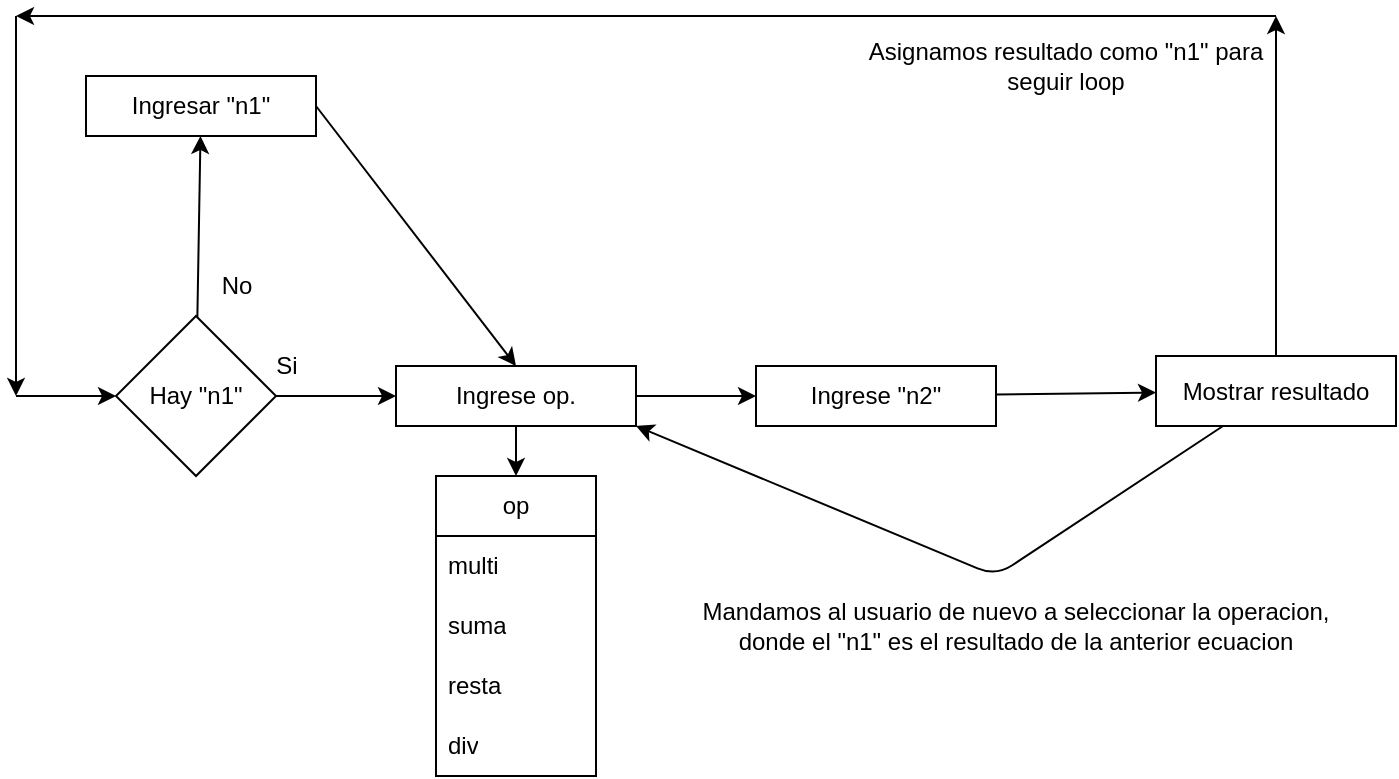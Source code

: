 <mxfile>
    <diagram id="KkR4nWpyv2CHygqw8YhN" name="Page-1">
        <mxGraphModel dx="902" dy="480" grid="1" gridSize="10" guides="1" tooltips="1" connect="1" arrows="1" fold="1" page="1" pageScale="1" pageWidth="850" pageHeight="1100" math="0" shadow="0">
            <root>
                <mxCell id="0"/>
                <mxCell id="1" parent="0"/>
                <mxCell id="4" value="" style="edgeStyle=none;html=1;" edge="1" parent="1" source="2" target="3">
                    <mxGeometry relative="1" as="geometry"/>
                </mxCell>
                <mxCell id="7" value="" style="edgeStyle=none;html=1;" edge="1" parent="1" source="2" target="6">
                    <mxGeometry relative="1" as="geometry"/>
                </mxCell>
                <mxCell id="2" value="Hay &quot;n1&quot;" style="rhombus;whiteSpace=wrap;html=1;" vertex="1" parent="1">
                    <mxGeometry x="60" y="170" width="80" height="80" as="geometry"/>
                </mxCell>
                <mxCell id="30" style="edgeStyle=none;html=1;entryX=0.5;entryY=0;entryDx=0;entryDy=0;exitX=1;exitY=0.5;exitDx=0;exitDy=0;" edge="1" parent="1" source="3" target="6">
                    <mxGeometry relative="1" as="geometry"/>
                </mxCell>
                <mxCell id="3" value="Ingresar &quot;n1&quot;" style="whiteSpace=wrap;html=1;" vertex="1" parent="1">
                    <mxGeometry x="45" y="50" width="115" height="30" as="geometry"/>
                </mxCell>
                <mxCell id="5" value="No" style="text;html=1;align=center;verticalAlign=middle;resizable=0;points=[];autosize=1;strokeColor=none;fillColor=none;" vertex="1" parent="1">
                    <mxGeometry x="100" y="140" width="40" height="30" as="geometry"/>
                </mxCell>
                <mxCell id="10" value="" style="edgeStyle=none;html=1;entryX=0.5;entryY=0;entryDx=0;entryDy=0;" edge="1" parent="1" source="6">
                    <mxGeometry relative="1" as="geometry">
                        <mxPoint x="260" y="250" as="targetPoint"/>
                    </mxGeometry>
                </mxCell>
                <mxCell id="19" value="" style="edgeStyle=none;html=1;" edge="1" parent="1" source="6" target="18">
                    <mxGeometry relative="1" as="geometry"/>
                </mxCell>
                <mxCell id="6" value="Ingrese op." style="whiteSpace=wrap;html=1;" vertex="1" parent="1">
                    <mxGeometry x="200" y="195" width="120" height="30" as="geometry"/>
                </mxCell>
                <mxCell id="8" value="Si" style="text;html=1;align=center;verticalAlign=middle;resizable=0;points=[];autosize=1;strokeColor=none;fillColor=none;" vertex="1" parent="1">
                    <mxGeometry x="130" y="180" width="30" height="30" as="geometry"/>
                </mxCell>
                <mxCell id="11" value="op" style="swimlane;fontStyle=0;childLayout=stackLayout;horizontal=1;startSize=30;horizontalStack=0;resizeParent=1;resizeParentMax=0;resizeLast=0;collapsible=1;marginBottom=0;whiteSpace=wrap;html=1;" vertex="1" parent="1">
                    <mxGeometry x="220" y="250" width="80" height="150" as="geometry">
                        <mxRectangle x="280" y="280" width="50" height="30" as="alternateBounds"/>
                    </mxGeometry>
                </mxCell>
                <mxCell id="17" value="multi" style="text;strokeColor=none;fillColor=none;align=left;verticalAlign=middle;spacingLeft=4;spacingRight=4;overflow=hidden;points=[[0,0.5],[1,0.5]];portConstraint=eastwest;rotatable=0;whiteSpace=wrap;html=1;" vertex="1" parent="11">
                    <mxGeometry y="30" width="80" height="30" as="geometry"/>
                </mxCell>
                <mxCell id="12" value="suma" style="text;strokeColor=none;fillColor=none;align=left;verticalAlign=middle;spacingLeft=4;spacingRight=4;overflow=hidden;points=[[0,0.5],[1,0.5]];portConstraint=eastwest;rotatable=0;whiteSpace=wrap;html=1;" vertex="1" parent="11">
                    <mxGeometry y="60" width="80" height="30" as="geometry"/>
                </mxCell>
                <mxCell id="13" value="resta" style="text;strokeColor=none;fillColor=none;align=left;verticalAlign=middle;spacingLeft=4;spacingRight=4;overflow=hidden;points=[[0,0.5],[1,0.5]];portConstraint=eastwest;rotatable=0;whiteSpace=wrap;html=1;" vertex="1" parent="11">
                    <mxGeometry y="90" width="80" height="30" as="geometry"/>
                </mxCell>
                <mxCell id="14" value="div" style="text;strokeColor=none;fillColor=none;align=left;verticalAlign=middle;spacingLeft=4;spacingRight=4;overflow=hidden;points=[[0,0.5],[1,0.5]];portConstraint=eastwest;rotatable=0;whiteSpace=wrap;html=1;" vertex="1" parent="11">
                    <mxGeometry y="120" width="80" height="30" as="geometry"/>
                </mxCell>
                <mxCell id="21" value="" style="edgeStyle=none;html=1;" edge="1" parent="1" source="18" target="20">
                    <mxGeometry relative="1" as="geometry"/>
                </mxCell>
                <mxCell id="18" value="Ingrese &quot;n2&quot;" style="whiteSpace=wrap;html=1;" vertex="1" parent="1">
                    <mxGeometry x="380" y="195" width="120" height="30" as="geometry"/>
                </mxCell>
                <mxCell id="23" style="edgeStyle=none;html=1;exitX=0.5;exitY=0;exitDx=0;exitDy=0;" edge="1" parent="1" source="20">
                    <mxGeometry relative="1" as="geometry">
                        <mxPoint x="640" y="20" as="targetPoint"/>
                    </mxGeometry>
                </mxCell>
                <mxCell id="31" style="edgeStyle=none;html=1;entryX=1;entryY=1;entryDx=0;entryDy=0;" edge="1" parent="1" source="20" target="6">
                    <mxGeometry relative="1" as="geometry">
                        <mxPoint x="440" y="310" as="targetPoint"/>
                        <Array as="points">
                            <mxPoint x="500" y="300"/>
                        </Array>
                    </mxGeometry>
                </mxCell>
                <mxCell id="20" value="Mostrar resultado" style="whiteSpace=wrap;html=1;" vertex="1" parent="1">
                    <mxGeometry x="580" y="190" width="120" height="35" as="geometry"/>
                </mxCell>
                <mxCell id="24" value="" style="endArrow=classic;html=1;" edge="1" parent="1">
                    <mxGeometry width="50" height="50" relative="1" as="geometry">
                        <mxPoint x="640" y="20" as="sourcePoint"/>
                        <mxPoint x="10" y="20" as="targetPoint"/>
                    </mxGeometry>
                </mxCell>
                <mxCell id="27" value="" style="endArrow=classic;html=1;" edge="1" parent="1">
                    <mxGeometry width="50" height="50" relative="1" as="geometry">
                        <mxPoint x="10" y="20" as="sourcePoint"/>
                        <mxPoint x="10" y="210" as="targetPoint"/>
                    </mxGeometry>
                </mxCell>
                <mxCell id="28" value="" style="endArrow=classic;html=1;entryX=0;entryY=0.5;entryDx=0;entryDy=0;" edge="1" parent="1" target="2">
                    <mxGeometry width="50" height="50" relative="1" as="geometry">
                        <mxPoint x="10" y="210" as="sourcePoint"/>
                        <mxPoint x="20" y="210" as="targetPoint"/>
                    </mxGeometry>
                </mxCell>
                <mxCell id="29" value="Asignamos resultado como &quot;n1&quot; para seguir loop" style="text;html=1;strokeColor=none;fillColor=none;align=center;verticalAlign=middle;whiteSpace=wrap;rounded=0;" vertex="1" parent="1">
                    <mxGeometry x="420" y="30" width="230" height="30" as="geometry"/>
                </mxCell>
                <mxCell id="32" value="Mandamos al usuario de nuevo a seleccionar la operacion, donde el &quot;n1&quot; es el resultado de la anterior ecuacion" style="text;html=1;strokeColor=none;fillColor=none;align=center;verticalAlign=middle;whiteSpace=wrap;rounded=0;" vertex="1" parent="1">
                    <mxGeometry x="340" y="300" width="340" height="50" as="geometry"/>
                </mxCell>
            </root>
        </mxGraphModel>
    </diagram>
</mxfile>